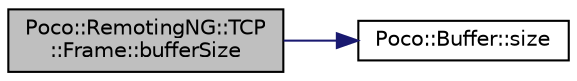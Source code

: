 digraph "Poco::RemotingNG::TCP::Frame::bufferSize"
{
 // LATEX_PDF_SIZE
  edge [fontname="Helvetica",fontsize="10",labelfontname="Helvetica",labelfontsize="10"];
  node [fontname="Helvetica",fontsize="10",shape=record];
  rankdir="LR";
  Node1 [label="Poco::RemotingNG::TCP\l::Frame::bufferSize",height=0.2,width=0.4,color="black", fillcolor="grey75", style="filled", fontcolor="black",tooltip=" "];
  Node1 -> Node2 [color="midnightblue",fontsize="10",style="solid"];
  Node2 [label="Poco::Buffer::size",height=0.2,width=0.4,color="black", fillcolor="white", style="filled",URL="$classPoco_1_1Buffer.html#aa4f0e083d588549daca41e7012798b3f",tooltip="Returns the used size of the buffer in elements."];
}
